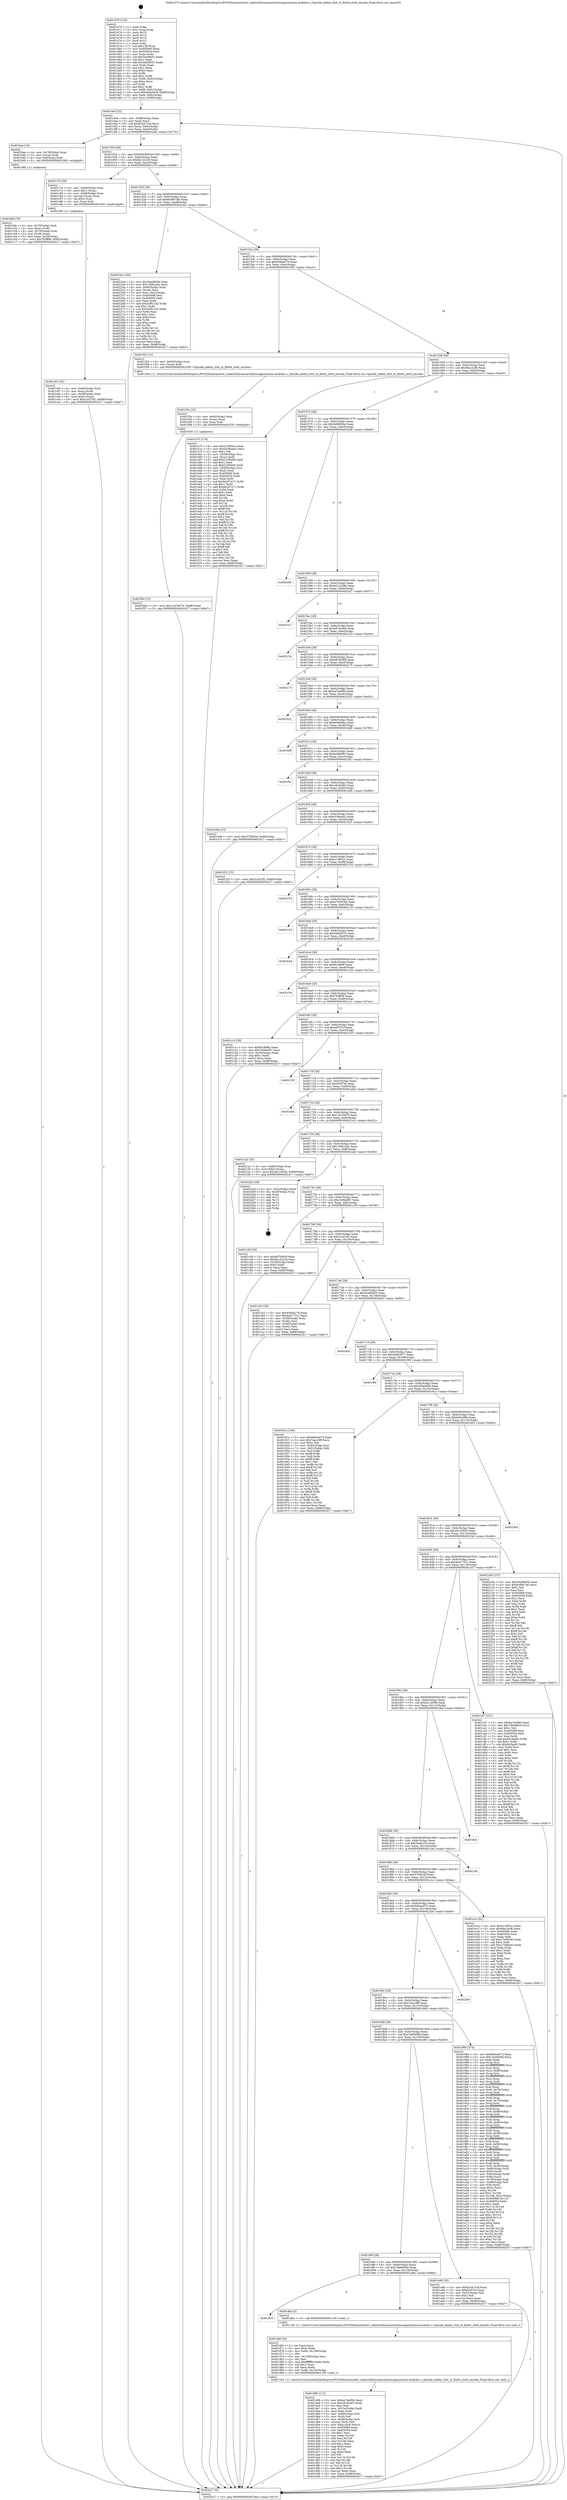 digraph "0x401470" {
  label = "0x401470 (/mnt/c/Users/mathe/Desktop/tcc/POCII/binaries/extr_radare2librasmarchxtensagnuxtensa-modules.c_Opcode_addmi_Slot_xt_flix64_slot0_encode_Final-ollvm.out::main(0))"
  labelloc = "t"
  node[shape=record]

  Entry [label="",width=0.3,height=0.3,shape=circle,fillcolor=black,style=filled]
  "0x4014e4" [label="{
     0x4014e4 [32]\l
     | [instrs]\l
     &nbsp;&nbsp;0x4014e4 \<+6\>: mov -0x88(%rbp),%eax\l
     &nbsp;&nbsp;0x4014ea \<+2\>: mov %eax,%ecx\l
     &nbsp;&nbsp;0x4014ec \<+6\>: sub $0x81d47cc9,%ecx\l
     &nbsp;&nbsp;0x4014f2 \<+6\>: mov %eax,-0x9c(%rbp)\l
     &nbsp;&nbsp;0x4014f8 \<+6\>: mov %ecx,-0xa0(%rbp)\l
     &nbsp;&nbsp;0x4014fe \<+6\>: je 0000000000401bee \<main+0x77e\>\l
  }"]
  "0x401bee" [label="{
     0x401bee [16]\l
     | [instrs]\l
     &nbsp;&nbsp;0x401bee \<+4\>: mov -0x78(%rbp),%rax\l
     &nbsp;&nbsp;0x401bf2 \<+3\>: mov (%rax),%rax\l
     &nbsp;&nbsp;0x401bf5 \<+4\>: mov 0x8(%rax),%rdi\l
     &nbsp;&nbsp;0x401bf9 \<+5\>: call 0000000000401060 \<atoi@plt\>\l
     | [calls]\l
     &nbsp;&nbsp;0x401060 \{1\} (unknown)\l
  }"]
  "0x401504" [label="{
     0x401504 [28]\l
     | [instrs]\l
     &nbsp;&nbsp;0x401504 \<+5\>: jmp 0000000000401509 \<main+0x99\>\l
     &nbsp;&nbsp;0x401509 \<+6\>: mov -0x9c(%rbp),%eax\l
     &nbsp;&nbsp;0x40150f \<+5\>: sub $0x8a1222c6,%eax\l
     &nbsp;&nbsp;0x401514 \<+6\>: mov %eax,-0xa4(%rbp)\l
     &nbsp;&nbsp;0x40151a \<+6\>: je 0000000000401c76 \<main+0x806\>\l
  }"]
  Exit [label="",width=0.3,height=0.3,shape=circle,fillcolor=black,style=filled,peripheries=2]
  "0x401c76" [label="{
     0x401c76 [29]\l
     | [instrs]\l
     &nbsp;&nbsp;0x401c76 \<+4\>: mov -0x68(%rbp),%rax\l
     &nbsp;&nbsp;0x401c7a \<+6\>: movl $0x1,(%rax)\l
     &nbsp;&nbsp;0x401c80 \<+4\>: mov -0x68(%rbp),%rax\l
     &nbsp;&nbsp;0x401c84 \<+3\>: movslq (%rax),%rax\l
     &nbsp;&nbsp;0x401c87 \<+4\>: shl $0x2,%rax\l
     &nbsp;&nbsp;0x401c8b \<+3\>: mov %rax,%rdi\l
     &nbsp;&nbsp;0x401c8e \<+5\>: call 0000000000401050 \<malloc@plt\>\l
     | [calls]\l
     &nbsp;&nbsp;0x401050 \{1\} (unknown)\l
  }"]
  "0x401520" [label="{
     0x401520 [28]\l
     | [instrs]\l
     &nbsp;&nbsp;0x401520 \<+5\>: jmp 0000000000401525 \<main+0xb5\>\l
     &nbsp;&nbsp;0x401525 \<+6\>: mov -0x9c(%rbp),%eax\l
     &nbsp;&nbsp;0x40152b \<+5\>: sub $0x8cd947a6,%eax\l
     &nbsp;&nbsp;0x401530 \<+6\>: mov %eax,-0xa8(%rbp)\l
     &nbsp;&nbsp;0x401536 \<+6\>: je 0000000000402244 \<main+0xdd4\>\l
  }"]
  "0x401f4d" [label="{
     0x401f4d [15]\l
     | [instrs]\l
     &nbsp;&nbsp;0x401f4d \<+10\>: movl $0x12e7b679,-0x88(%rbp)\l
     &nbsp;&nbsp;0x401f57 \<+5\>: jmp 0000000000402417 \<main+0xfa7\>\l
  }"]
  "0x402244" [label="{
     0x402244 [105]\l
     | [instrs]\l
     &nbsp;&nbsp;0x402244 \<+5\>: mov $0x34ad9b56,%eax\l
     &nbsp;&nbsp;0x402249 \<+5\>: mov $0x156b1ed2,%ecx\l
     &nbsp;&nbsp;0x40224e \<+4\>: mov -0x80(%rbp),%rdx\l
     &nbsp;&nbsp;0x402252 \<+2\>: mov (%rdx),%esi\l
     &nbsp;&nbsp;0x402254 \<+3\>: mov %esi,-0x2c(%rbp)\l
     &nbsp;&nbsp;0x402257 \<+7\>: mov 0x405068,%esi\l
     &nbsp;&nbsp;0x40225e \<+7\>: mov 0x405054,%edi\l
     &nbsp;&nbsp;0x402265 \<+3\>: mov %esi,%r8d\l
     &nbsp;&nbsp;0x402268 \<+7\>: add $0x3cf81142,%r8d\l
     &nbsp;&nbsp;0x40226f \<+4\>: sub $0x1,%r8d\l
     &nbsp;&nbsp;0x402273 \<+7\>: sub $0x3cf81142,%r8d\l
     &nbsp;&nbsp;0x40227a \<+4\>: imul %r8d,%esi\l
     &nbsp;&nbsp;0x40227e \<+3\>: and $0x1,%esi\l
     &nbsp;&nbsp;0x402281 \<+3\>: cmp $0x0,%esi\l
     &nbsp;&nbsp;0x402284 \<+4\>: sete %r9b\l
     &nbsp;&nbsp;0x402288 \<+3\>: cmp $0xa,%edi\l
     &nbsp;&nbsp;0x40228b \<+4\>: setl %r10b\l
     &nbsp;&nbsp;0x40228f \<+3\>: mov %r9b,%r11b\l
     &nbsp;&nbsp;0x402292 \<+3\>: and %r10b,%r11b\l
     &nbsp;&nbsp;0x402295 \<+3\>: xor %r10b,%r9b\l
     &nbsp;&nbsp;0x402298 \<+3\>: or %r9b,%r11b\l
     &nbsp;&nbsp;0x40229b \<+4\>: test $0x1,%r11b\l
     &nbsp;&nbsp;0x40229f \<+3\>: cmovne %ecx,%eax\l
     &nbsp;&nbsp;0x4022a2 \<+6\>: mov %eax,-0x88(%rbp)\l
     &nbsp;&nbsp;0x4022a8 \<+5\>: jmp 0000000000402417 \<main+0xfa7\>\l
  }"]
  "0x40153c" [label="{
     0x40153c [28]\l
     | [instrs]\l
     &nbsp;&nbsp;0x40153c \<+5\>: jmp 0000000000401541 \<main+0xd1\>\l
     &nbsp;&nbsp;0x401541 \<+6\>: mov -0x9c(%rbp),%eax\l
     &nbsp;&nbsp;0x401547 \<+5\>: sub $0x958ab27d,%eax\l
     &nbsp;&nbsp;0x40154c \<+6\>: mov %eax,-0xac(%rbp)\l
     &nbsp;&nbsp;0x401552 \<+6\>: je 0000000000401f32 \<main+0xac2\>\l
  }"]
  "0x401f3e" [label="{
     0x401f3e [15]\l
     | [instrs]\l
     &nbsp;&nbsp;0x401f3e \<+4\>: mov -0x60(%rbp),%rax\l
     &nbsp;&nbsp;0x401f42 \<+3\>: mov (%rax),%rax\l
     &nbsp;&nbsp;0x401f45 \<+3\>: mov %rax,%rdi\l
     &nbsp;&nbsp;0x401f48 \<+5\>: call 0000000000401030 \<free@plt\>\l
     | [calls]\l
     &nbsp;&nbsp;0x401030 \{1\} (unknown)\l
  }"]
  "0x401f32" [label="{
     0x401f32 [12]\l
     | [instrs]\l
     &nbsp;&nbsp;0x401f32 \<+4\>: mov -0x60(%rbp),%rax\l
     &nbsp;&nbsp;0x401f36 \<+3\>: mov (%rax),%rdi\l
     &nbsp;&nbsp;0x401f39 \<+5\>: call 0000000000401450 \<Opcode_addmi_Slot_xt_flix64_slot0_encode\>\l
     | [calls]\l
     &nbsp;&nbsp;0x401450 \{1\} (/mnt/c/Users/mathe/Desktop/tcc/POCII/binaries/extr_radare2librasmarchxtensagnuxtensa-modules.c_Opcode_addmi_Slot_xt_flix64_slot0_encode_Final-ollvm.out::Opcode_addmi_Slot_xt_flix64_slot0_encode)\l
  }"]
  "0x401558" [label="{
     0x401558 [28]\l
     | [instrs]\l
     &nbsp;&nbsp;0x401558 \<+5\>: jmp 000000000040155d \<main+0xed\>\l
     &nbsp;&nbsp;0x40155d \<+6\>: mov -0x9c(%rbp),%eax\l
     &nbsp;&nbsp;0x401563 \<+5\>: sub $0x96a1bcf6,%eax\l
     &nbsp;&nbsp;0x401568 \<+6\>: mov %eax,-0xb0(%rbp)\l
     &nbsp;&nbsp;0x40156e \<+6\>: je 0000000000401e75 \<main+0xa05\>\l
  }"]
  "0x401d9b" [label="{
     0x401d9b [112]\l
     | [instrs]\l
     &nbsp;&nbsp;0x401d9b \<+5\>: mov $0xba7ee98b,%ecx\l
     &nbsp;&nbsp;0x401da0 \<+5\>: mov $0xcdcd2e03,%edx\l
     &nbsp;&nbsp;0x401da5 \<+2\>: xor %esi,%esi\l
     &nbsp;&nbsp;0x401da7 \<+6\>: mov -0x13c(%rbp),%edi\l
     &nbsp;&nbsp;0x401dad \<+3\>: imul %eax,%edi\l
     &nbsp;&nbsp;0x401db0 \<+4\>: mov -0x60(%rbp),%r8\l
     &nbsp;&nbsp;0x401db4 \<+3\>: mov (%r8),%r8\l
     &nbsp;&nbsp;0x401db7 \<+4\>: mov -0x58(%rbp),%r9\l
     &nbsp;&nbsp;0x401dbb \<+3\>: movslq (%r9),%r9\l
     &nbsp;&nbsp;0x401dbe \<+4\>: mov %edi,(%r8,%r9,4)\l
     &nbsp;&nbsp;0x401dc2 \<+7\>: mov 0x405068,%eax\l
     &nbsp;&nbsp;0x401dc9 \<+7\>: mov 0x405054,%edi\l
     &nbsp;&nbsp;0x401dd0 \<+3\>: sub $0x1,%esi\l
     &nbsp;&nbsp;0x401dd3 \<+3\>: mov %eax,%r10d\l
     &nbsp;&nbsp;0x401dd6 \<+3\>: add %esi,%r10d\l
     &nbsp;&nbsp;0x401dd9 \<+4\>: imul %r10d,%eax\l
     &nbsp;&nbsp;0x401ddd \<+3\>: and $0x1,%eax\l
     &nbsp;&nbsp;0x401de0 \<+3\>: cmp $0x0,%eax\l
     &nbsp;&nbsp;0x401de3 \<+4\>: sete %r11b\l
     &nbsp;&nbsp;0x401de7 \<+3\>: cmp $0xa,%edi\l
     &nbsp;&nbsp;0x401dea \<+3\>: setl %bl\l
     &nbsp;&nbsp;0x401ded \<+3\>: mov %r11b,%r14b\l
     &nbsp;&nbsp;0x401df0 \<+3\>: and %bl,%r14b\l
     &nbsp;&nbsp;0x401df3 \<+3\>: xor %bl,%r11b\l
     &nbsp;&nbsp;0x401df6 \<+3\>: or %r11b,%r14b\l
     &nbsp;&nbsp;0x401df9 \<+4\>: test $0x1,%r14b\l
     &nbsp;&nbsp;0x401dfd \<+3\>: cmovne %edx,%ecx\l
     &nbsp;&nbsp;0x401e00 \<+6\>: mov %ecx,-0x88(%rbp)\l
     &nbsp;&nbsp;0x401e06 \<+5\>: jmp 0000000000402417 \<main+0xfa7\>\l
  }"]
  "0x401e75" [label="{
     0x401e75 [174]\l
     | [instrs]\l
     &nbsp;&nbsp;0x401e75 \<+5\>: mov $0xe139f2cc,%eax\l
     &nbsp;&nbsp;0x401e7a \<+5\>: mov $0xd336aab2,%ecx\l
     &nbsp;&nbsp;0x401e7f \<+2\>: mov $0x1,%dl\l
     &nbsp;&nbsp;0x401e81 \<+4\>: mov -0x58(%rbp),%rsi\l
     &nbsp;&nbsp;0x401e85 \<+2\>: mov (%rsi),%edi\l
     &nbsp;&nbsp;0x401e87 \<+6\>: add $0xf1299406,%edi\l
     &nbsp;&nbsp;0x401e8d \<+3\>: add $0x1,%edi\l
     &nbsp;&nbsp;0x401e90 \<+6\>: sub $0xf1299406,%edi\l
     &nbsp;&nbsp;0x401e96 \<+4\>: mov -0x58(%rbp),%rsi\l
     &nbsp;&nbsp;0x401e9a \<+2\>: mov %edi,(%rsi)\l
     &nbsp;&nbsp;0x401e9c \<+7\>: mov 0x405068,%edi\l
     &nbsp;&nbsp;0x401ea3 \<+8\>: mov 0x405054,%r8d\l
     &nbsp;&nbsp;0x401eab \<+3\>: mov %edi,%r9d\l
     &nbsp;&nbsp;0x401eae \<+7\>: sub $0x6e297a71,%r9d\l
     &nbsp;&nbsp;0x401eb5 \<+4\>: sub $0x1,%r9d\l
     &nbsp;&nbsp;0x401eb9 \<+7\>: add $0x6e297a71,%r9d\l
     &nbsp;&nbsp;0x401ec0 \<+4\>: imul %r9d,%edi\l
     &nbsp;&nbsp;0x401ec4 \<+3\>: and $0x1,%edi\l
     &nbsp;&nbsp;0x401ec7 \<+3\>: cmp $0x0,%edi\l
     &nbsp;&nbsp;0x401eca \<+4\>: sete %r10b\l
     &nbsp;&nbsp;0x401ece \<+4\>: cmp $0xa,%r8d\l
     &nbsp;&nbsp;0x401ed2 \<+4\>: setl %r11b\l
     &nbsp;&nbsp;0x401ed6 \<+3\>: mov %r10b,%bl\l
     &nbsp;&nbsp;0x401ed9 \<+3\>: xor $0xff,%bl\l
     &nbsp;&nbsp;0x401edc \<+3\>: mov %r11b,%r14b\l
     &nbsp;&nbsp;0x401edf \<+4\>: xor $0xff,%r14b\l
     &nbsp;&nbsp;0x401ee3 \<+3\>: xor $0x1,%dl\l
     &nbsp;&nbsp;0x401ee6 \<+3\>: mov %bl,%r15b\l
     &nbsp;&nbsp;0x401ee9 \<+4\>: and $0xff,%r15b\l
     &nbsp;&nbsp;0x401eed \<+3\>: and %dl,%r10b\l
     &nbsp;&nbsp;0x401ef0 \<+3\>: mov %r14b,%r12b\l
     &nbsp;&nbsp;0x401ef3 \<+4\>: and $0xff,%r12b\l
     &nbsp;&nbsp;0x401ef7 \<+3\>: and %dl,%r11b\l
     &nbsp;&nbsp;0x401efa \<+3\>: or %r10b,%r15b\l
     &nbsp;&nbsp;0x401efd \<+3\>: or %r11b,%r12b\l
     &nbsp;&nbsp;0x401f00 \<+3\>: xor %r12b,%r15b\l
     &nbsp;&nbsp;0x401f03 \<+3\>: or %r14b,%bl\l
     &nbsp;&nbsp;0x401f06 \<+3\>: xor $0xff,%bl\l
     &nbsp;&nbsp;0x401f09 \<+3\>: or $0x1,%dl\l
     &nbsp;&nbsp;0x401f0c \<+2\>: and %dl,%bl\l
     &nbsp;&nbsp;0x401f0e \<+3\>: or %bl,%r15b\l
     &nbsp;&nbsp;0x401f11 \<+4\>: test $0x1,%r15b\l
     &nbsp;&nbsp;0x401f15 \<+3\>: cmovne %ecx,%eax\l
     &nbsp;&nbsp;0x401f18 \<+6\>: mov %eax,-0x88(%rbp)\l
     &nbsp;&nbsp;0x401f1e \<+5\>: jmp 0000000000402417 \<main+0xfa7\>\l
  }"]
  "0x401574" [label="{
     0x401574 [28]\l
     | [instrs]\l
     &nbsp;&nbsp;0x401574 \<+5\>: jmp 0000000000401579 \<main+0x109\>\l
     &nbsp;&nbsp;0x401579 \<+6\>: mov -0x9c(%rbp),%eax\l
     &nbsp;&nbsp;0x40157f \<+5\>: sub $0x9e88064e,%eax\l
     &nbsp;&nbsp;0x401584 \<+6\>: mov %eax,-0xb4(%rbp)\l
     &nbsp;&nbsp;0x40158a \<+6\>: je 0000000000402046 \<main+0xbd6\>\l
  }"]
  "0x401d6f" [label="{
     0x401d6f [44]\l
     | [instrs]\l
     &nbsp;&nbsp;0x401d6f \<+2\>: xor %ecx,%ecx\l
     &nbsp;&nbsp;0x401d71 \<+5\>: mov $0x2,%edx\l
     &nbsp;&nbsp;0x401d76 \<+6\>: mov %edx,-0x138(%rbp)\l
     &nbsp;&nbsp;0x401d7c \<+1\>: cltd\l
     &nbsp;&nbsp;0x401d7d \<+6\>: mov -0x138(%rbp),%esi\l
     &nbsp;&nbsp;0x401d83 \<+2\>: idiv %esi\l
     &nbsp;&nbsp;0x401d85 \<+6\>: imul $0xfffffffe,%edx,%edx\l
     &nbsp;&nbsp;0x401d8b \<+3\>: sub $0x1,%ecx\l
     &nbsp;&nbsp;0x401d8e \<+2\>: sub %ecx,%edx\l
     &nbsp;&nbsp;0x401d90 \<+6\>: mov %edx,-0x13c(%rbp)\l
     &nbsp;&nbsp;0x401d96 \<+5\>: call 0000000000401160 \<next_i\>\l
     | [calls]\l
     &nbsp;&nbsp;0x401160 \{1\} (/mnt/c/Users/mathe/Desktop/tcc/POCII/binaries/extr_radare2librasmarchxtensagnuxtensa-modules.c_Opcode_addmi_Slot_xt_flix64_slot0_encode_Final-ollvm.out::next_i)\l
  }"]
  "0x402046" [label="{
     0x402046\l
  }", style=dashed]
  "0x401590" [label="{
     0x401590 [28]\l
     | [instrs]\l
     &nbsp;&nbsp;0x401590 \<+5\>: jmp 0000000000401595 \<main+0x125\>\l
     &nbsp;&nbsp;0x401595 \<+6\>: mov -0x9c(%rbp),%eax\l
     &nbsp;&nbsp;0x40159b \<+5\>: sub $0xb21e229b,%eax\l
     &nbsp;&nbsp;0x4015a0 \<+6\>: mov %eax,-0xb8(%rbp)\l
     &nbsp;&nbsp;0x4015a6 \<+6\>: je 00000000004023a7 \<main+0xf37\>\l
  }"]
  "0x401910" [label="{
     0x401910\l
  }", style=dashed]
  "0x4023a7" [label="{
     0x4023a7\l
  }", style=dashed]
  "0x4015ac" [label="{
     0x4015ac [28]\l
     | [instrs]\l
     &nbsp;&nbsp;0x4015ac \<+5\>: jmp 00000000004015b1 \<main+0x141\>\l
     &nbsp;&nbsp;0x4015b1 \<+6\>: mov -0x9c(%rbp),%eax\l
     &nbsp;&nbsp;0x4015b7 \<+5\>: sub $0xb87acbb0,%eax\l
     &nbsp;&nbsp;0x4015bc \<+6\>: mov %eax,-0xbc(%rbp)\l
     &nbsp;&nbsp;0x4015c2 \<+6\>: je 0000000000402124 \<main+0xcb4\>\l
  }"]
  "0x401d6a" [label="{
     0x401d6a [5]\l
     | [instrs]\l
     &nbsp;&nbsp;0x401d6a \<+5\>: call 0000000000401160 \<next_i\>\l
     | [calls]\l
     &nbsp;&nbsp;0x401160 \{1\} (/mnt/c/Users/mathe/Desktop/tcc/POCII/binaries/extr_radare2librasmarchxtensagnuxtensa-modules.c_Opcode_addmi_Slot_xt_flix64_slot0_encode_Final-ollvm.out::next_i)\l
  }"]
  "0x402124" [label="{
     0x402124\l
  }", style=dashed]
  "0x4015c8" [label="{
     0x4015c8 [28]\l
     | [instrs]\l
     &nbsp;&nbsp;0x4015c8 \<+5\>: jmp 00000000004015cd \<main+0x15d\>\l
     &nbsp;&nbsp;0x4015cd \<+6\>: mov -0x9c(%rbp),%eax\l
     &nbsp;&nbsp;0x4015d3 \<+5\>: sub $0xb87b000f,%eax\l
     &nbsp;&nbsp;0x4015d8 \<+6\>: mov %eax,-0xc0(%rbp)\l
     &nbsp;&nbsp;0x4015de \<+6\>: je 000000000040217f \<main+0xd0f\>\l
  }"]
  "0x401c93" [label="{
     0x401c93 [32]\l
     | [instrs]\l
     &nbsp;&nbsp;0x401c93 \<+4\>: mov -0x60(%rbp),%rdi\l
     &nbsp;&nbsp;0x401c97 \<+3\>: mov %rax,(%rdi)\l
     &nbsp;&nbsp;0x401c9a \<+4\>: mov -0x58(%rbp),%rax\l
     &nbsp;&nbsp;0x401c9e \<+6\>: movl $0x0,(%rax)\l
     &nbsp;&nbsp;0x401ca4 \<+10\>: movl $0x2ccf15f2,-0x88(%rbp)\l
     &nbsp;&nbsp;0x401cae \<+5\>: jmp 0000000000402417 \<main+0xfa7\>\l
  }"]
  "0x40217f" [label="{
     0x40217f\l
  }", style=dashed]
  "0x4015e4" [label="{
     0x4015e4 [28]\l
     | [instrs]\l
     &nbsp;&nbsp;0x4015e4 \<+5\>: jmp 00000000004015e9 \<main+0x179\>\l
     &nbsp;&nbsp;0x4015e9 \<+6\>: mov -0x9c(%rbp),%eax\l
     &nbsp;&nbsp;0x4015ef \<+5\>: sub $0xba7ee98b,%eax\l
     &nbsp;&nbsp;0x4015f4 \<+6\>: mov %eax,-0xc4(%rbp)\l
     &nbsp;&nbsp;0x4015fa \<+6\>: je 0000000000402322 \<main+0xeb2\>\l
  }"]
  "0x401bfe" [label="{
     0x401bfe [30]\l
     | [instrs]\l
     &nbsp;&nbsp;0x401bfe \<+4\>: mov -0x70(%rbp),%rdi\l
     &nbsp;&nbsp;0x401c02 \<+2\>: mov %eax,(%rdi)\l
     &nbsp;&nbsp;0x401c04 \<+4\>: mov -0x70(%rbp),%rdi\l
     &nbsp;&nbsp;0x401c08 \<+2\>: mov (%rdi),%eax\l
     &nbsp;&nbsp;0x401c0a \<+3\>: mov %eax,-0x30(%rbp)\l
     &nbsp;&nbsp;0x401c0d \<+10\>: movl $0x763ff99,-0x88(%rbp)\l
     &nbsp;&nbsp;0x401c17 \<+5\>: jmp 0000000000402417 \<main+0xfa7\>\l
  }"]
  "0x402322" [label="{
     0x402322\l
  }", style=dashed]
  "0x401600" [label="{
     0x401600 [28]\l
     | [instrs]\l
     &nbsp;&nbsp;0x401600 \<+5\>: jmp 0000000000401605 \<main+0x195\>\l
     &nbsp;&nbsp;0x401605 \<+6\>: mov -0x9c(%rbp),%eax\l
     &nbsp;&nbsp;0x40160b \<+5\>: sub $0xbc8e8dac,%eax\l
     &nbsp;&nbsp;0x401610 \<+6\>: mov %eax,-0xc8(%rbp)\l
     &nbsp;&nbsp;0x401616 \<+6\>: je 0000000000401bdf \<main+0x76f\>\l
  }"]
  "0x4018f4" [label="{
     0x4018f4 [28]\l
     | [instrs]\l
     &nbsp;&nbsp;0x4018f4 \<+5\>: jmp 00000000004018f9 \<main+0x489\>\l
     &nbsp;&nbsp;0x4018f9 \<+6\>: mov -0x9c(%rbp),%eax\l
     &nbsp;&nbsp;0x4018ff \<+5\>: sub $0x7dbb982d,%eax\l
     &nbsp;&nbsp;0x401904 \<+6\>: mov %eax,-0x134(%rbp)\l
     &nbsp;&nbsp;0x40190a \<+6\>: je 0000000000401d6a \<main+0x8fa\>\l
  }"]
  "0x401bdf" [label="{
     0x401bdf\l
  }", style=dashed]
  "0x40161c" [label="{
     0x40161c [28]\l
     | [instrs]\l
     &nbsp;&nbsp;0x40161c \<+5\>: jmp 0000000000401621 \<main+0x1b1\>\l
     &nbsp;&nbsp;0x401621 \<+6\>: mov -0x9c(%rbp),%eax\l
     &nbsp;&nbsp;0x401627 \<+5\>: sub $0xbcfdb803,%eax\l
     &nbsp;&nbsp;0x40162c \<+6\>: mov %eax,-0xcc(%rbp)\l
     &nbsp;&nbsp;0x401632 \<+6\>: je 0000000000401f5c \<main+0xaec\>\l
  }"]
  "0x401a96" [label="{
     0x401a96 [30]\l
     | [instrs]\l
     &nbsp;&nbsp;0x401a96 \<+5\>: mov $0x81d47cc9,%eax\l
     &nbsp;&nbsp;0x401a9b \<+5\>: mov $0xf24f70c,%ecx\l
     &nbsp;&nbsp;0x401aa0 \<+3\>: mov -0x31(%rbp),%dl\l
     &nbsp;&nbsp;0x401aa3 \<+3\>: test $0x1,%dl\l
     &nbsp;&nbsp;0x401aa6 \<+3\>: cmovne %ecx,%eax\l
     &nbsp;&nbsp;0x401aa9 \<+6\>: mov %eax,-0x88(%rbp)\l
     &nbsp;&nbsp;0x401aaf \<+5\>: jmp 0000000000402417 \<main+0xfa7\>\l
  }"]
  "0x401f5c" [label="{
     0x401f5c\l
  }", style=dashed]
  "0x401638" [label="{
     0x401638 [28]\l
     | [instrs]\l
     &nbsp;&nbsp;0x401638 \<+5\>: jmp 000000000040163d \<main+0x1cd\>\l
     &nbsp;&nbsp;0x40163d \<+6\>: mov -0x9c(%rbp),%eax\l
     &nbsp;&nbsp;0x401643 \<+5\>: sub $0xcdcd2e03,%eax\l
     &nbsp;&nbsp;0x401648 \<+6\>: mov %eax,-0xd0(%rbp)\l
     &nbsp;&nbsp;0x40164e \<+6\>: je 0000000000401e0b \<main+0x99b\>\l
  }"]
  "0x4018d8" [label="{
     0x4018d8 [28]\l
     | [instrs]\l
     &nbsp;&nbsp;0x4018d8 \<+5\>: jmp 00000000004018dd \<main+0x46d\>\l
     &nbsp;&nbsp;0x4018dd \<+6\>: mov -0x9c(%rbp),%eax\l
     &nbsp;&nbsp;0x4018e3 \<+5\>: sub $0x7a494060,%eax\l
     &nbsp;&nbsp;0x4018e8 \<+6\>: mov %eax,-0x130(%rbp)\l
     &nbsp;&nbsp;0x4018ee \<+6\>: je 0000000000401a96 \<main+0x626\>\l
  }"]
  "0x401e0b" [label="{
     0x401e0b [15]\l
     | [instrs]\l
     &nbsp;&nbsp;0x401e0b \<+10\>: movl $0x57f381bf,-0x88(%rbp)\l
     &nbsp;&nbsp;0x401e15 \<+5\>: jmp 0000000000402417 \<main+0xfa7\>\l
  }"]
  "0x401654" [label="{
     0x401654 [28]\l
     | [instrs]\l
     &nbsp;&nbsp;0x401654 \<+5\>: jmp 0000000000401659 \<main+0x1e9\>\l
     &nbsp;&nbsp;0x401659 \<+6\>: mov -0x9c(%rbp),%eax\l
     &nbsp;&nbsp;0x40165f \<+5\>: sub $0xd336aab2,%eax\l
     &nbsp;&nbsp;0x401664 \<+6\>: mov %eax,-0xd4(%rbp)\l
     &nbsp;&nbsp;0x40166a \<+6\>: je 0000000000401f23 \<main+0xab3\>\l
  }"]
  "0x401984" [label="{
     0x401984 [274]\l
     | [instrs]\l
     &nbsp;&nbsp;0x401984 \<+5\>: mov $0x680ea973,%eax\l
     &nbsp;&nbsp;0x401989 \<+5\>: mov $0x7a494060,%ecx\l
     &nbsp;&nbsp;0x40198e \<+2\>: xor %edx,%edx\l
     &nbsp;&nbsp;0x401990 \<+3\>: mov %rsp,%rsi\l
     &nbsp;&nbsp;0x401993 \<+4\>: add $0xfffffffffffffff0,%rsi\l
     &nbsp;&nbsp;0x401997 \<+3\>: mov %rsi,%rsp\l
     &nbsp;&nbsp;0x40199a \<+4\>: mov %rsi,-0x80(%rbp)\l
     &nbsp;&nbsp;0x40199e \<+3\>: mov %rsp,%rsi\l
     &nbsp;&nbsp;0x4019a1 \<+4\>: add $0xfffffffffffffff0,%rsi\l
     &nbsp;&nbsp;0x4019a5 \<+3\>: mov %rsi,%rsp\l
     &nbsp;&nbsp;0x4019a8 \<+3\>: mov %rsp,%rdi\l
     &nbsp;&nbsp;0x4019ab \<+4\>: add $0xfffffffffffffff0,%rdi\l
     &nbsp;&nbsp;0x4019af \<+3\>: mov %rdi,%rsp\l
     &nbsp;&nbsp;0x4019b2 \<+4\>: mov %rdi,-0x78(%rbp)\l
     &nbsp;&nbsp;0x4019b6 \<+3\>: mov %rsp,%rdi\l
     &nbsp;&nbsp;0x4019b9 \<+4\>: add $0xfffffffffffffff0,%rdi\l
     &nbsp;&nbsp;0x4019bd \<+3\>: mov %rdi,%rsp\l
     &nbsp;&nbsp;0x4019c0 \<+4\>: mov %rdi,-0x70(%rbp)\l
     &nbsp;&nbsp;0x4019c4 \<+3\>: mov %rsp,%rdi\l
     &nbsp;&nbsp;0x4019c7 \<+4\>: add $0xfffffffffffffff0,%rdi\l
     &nbsp;&nbsp;0x4019cb \<+3\>: mov %rdi,%rsp\l
     &nbsp;&nbsp;0x4019ce \<+4\>: mov %rdi,-0x68(%rbp)\l
     &nbsp;&nbsp;0x4019d2 \<+3\>: mov %rsp,%rdi\l
     &nbsp;&nbsp;0x4019d5 \<+4\>: add $0xfffffffffffffff0,%rdi\l
     &nbsp;&nbsp;0x4019d9 \<+3\>: mov %rdi,%rsp\l
     &nbsp;&nbsp;0x4019dc \<+4\>: mov %rdi,-0x60(%rbp)\l
     &nbsp;&nbsp;0x4019e0 \<+3\>: mov %rsp,%rdi\l
     &nbsp;&nbsp;0x4019e3 \<+4\>: add $0xfffffffffffffff0,%rdi\l
     &nbsp;&nbsp;0x4019e7 \<+3\>: mov %rdi,%rsp\l
     &nbsp;&nbsp;0x4019ea \<+4\>: mov %rdi,-0x58(%rbp)\l
     &nbsp;&nbsp;0x4019ee \<+3\>: mov %rsp,%rdi\l
     &nbsp;&nbsp;0x4019f1 \<+4\>: add $0xfffffffffffffff0,%rdi\l
     &nbsp;&nbsp;0x4019f5 \<+3\>: mov %rdi,%rsp\l
     &nbsp;&nbsp;0x4019f8 \<+4\>: mov %rdi,-0x50(%rbp)\l
     &nbsp;&nbsp;0x4019fc \<+3\>: mov %rsp,%rdi\l
     &nbsp;&nbsp;0x4019ff \<+4\>: add $0xfffffffffffffff0,%rdi\l
     &nbsp;&nbsp;0x401a03 \<+3\>: mov %rdi,%rsp\l
     &nbsp;&nbsp;0x401a06 \<+4\>: mov %rdi,-0x48(%rbp)\l
     &nbsp;&nbsp;0x401a0a \<+3\>: mov %rsp,%rdi\l
     &nbsp;&nbsp;0x401a0d \<+4\>: add $0xfffffffffffffff0,%rdi\l
     &nbsp;&nbsp;0x401a11 \<+3\>: mov %rdi,%rsp\l
     &nbsp;&nbsp;0x401a14 \<+4\>: mov %rdi,-0x40(%rbp)\l
     &nbsp;&nbsp;0x401a18 \<+4\>: mov -0x80(%rbp),%rdi\l
     &nbsp;&nbsp;0x401a1c \<+6\>: movl $0x0,(%rdi)\l
     &nbsp;&nbsp;0x401a22 \<+7\>: mov -0x8c(%rbp),%r8d\l
     &nbsp;&nbsp;0x401a29 \<+3\>: mov %r8d,(%rsi)\l
     &nbsp;&nbsp;0x401a2c \<+4\>: mov -0x78(%rbp),%rdi\l
     &nbsp;&nbsp;0x401a30 \<+7\>: mov -0x98(%rbp),%r9\l
     &nbsp;&nbsp;0x401a37 \<+3\>: mov %r9,(%rdi)\l
     &nbsp;&nbsp;0x401a3a \<+3\>: cmpl $0x2,(%rsi)\l
     &nbsp;&nbsp;0x401a3d \<+4\>: setne %r10b\l
     &nbsp;&nbsp;0x401a41 \<+4\>: and $0x1,%r10b\l
     &nbsp;&nbsp;0x401a45 \<+4\>: mov %r10b,-0x31(%rbp)\l
     &nbsp;&nbsp;0x401a49 \<+8\>: mov 0x405068,%r11d\l
     &nbsp;&nbsp;0x401a51 \<+7\>: mov 0x405054,%ebx\l
     &nbsp;&nbsp;0x401a58 \<+3\>: sub $0x1,%edx\l
     &nbsp;&nbsp;0x401a5b \<+3\>: mov %r11d,%r14d\l
     &nbsp;&nbsp;0x401a5e \<+3\>: add %edx,%r14d\l
     &nbsp;&nbsp;0x401a61 \<+4\>: imul %r14d,%r11d\l
     &nbsp;&nbsp;0x401a65 \<+4\>: and $0x1,%r11d\l
     &nbsp;&nbsp;0x401a69 \<+4\>: cmp $0x0,%r11d\l
     &nbsp;&nbsp;0x401a6d \<+4\>: sete %r10b\l
     &nbsp;&nbsp;0x401a71 \<+3\>: cmp $0xa,%ebx\l
     &nbsp;&nbsp;0x401a74 \<+4\>: setl %r15b\l
     &nbsp;&nbsp;0x401a78 \<+3\>: mov %r10b,%r12b\l
     &nbsp;&nbsp;0x401a7b \<+3\>: and %r15b,%r12b\l
     &nbsp;&nbsp;0x401a7e \<+3\>: xor %r15b,%r10b\l
     &nbsp;&nbsp;0x401a81 \<+3\>: or %r10b,%r12b\l
     &nbsp;&nbsp;0x401a84 \<+4\>: test $0x1,%r12b\l
     &nbsp;&nbsp;0x401a88 \<+3\>: cmovne %ecx,%eax\l
     &nbsp;&nbsp;0x401a8b \<+6\>: mov %eax,-0x88(%rbp)\l
     &nbsp;&nbsp;0x401a91 \<+5\>: jmp 0000000000402417 \<main+0xfa7\>\l
  }"]
  "0x401f23" [label="{
     0x401f23 [15]\l
     | [instrs]\l
     &nbsp;&nbsp;0x401f23 \<+10\>: movl $0x2ccf15f2,-0x88(%rbp)\l
     &nbsp;&nbsp;0x401f2d \<+5\>: jmp 0000000000402417 \<main+0xfa7\>\l
  }"]
  "0x401670" [label="{
     0x401670 [28]\l
     | [instrs]\l
     &nbsp;&nbsp;0x401670 \<+5\>: jmp 0000000000401675 \<main+0x205\>\l
     &nbsp;&nbsp;0x401675 \<+6\>: mov -0x9c(%rbp),%eax\l
     &nbsp;&nbsp;0x40167b \<+5\>: sub $0xe139f2cc,%eax\l
     &nbsp;&nbsp;0x401680 \<+6\>: mov %eax,-0xd8(%rbp)\l
     &nbsp;&nbsp;0x401686 \<+6\>: je 000000000040237d \<main+0xf0d\>\l
  }"]
  "0x4018bc" [label="{
     0x4018bc [28]\l
     | [instrs]\l
     &nbsp;&nbsp;0x4018bc \<+5\>: jmp 00000000004018c1 \<main+0x451\>\l
     &nbsp;&nbsp;0x4018c1 \<+6\>: mov -0x9c(%rbp),%eax\l
     &nbsp;&nbsp;0x4018c7 \<+5\>: sub $0x74ac19ff,%eax\l
     &nbsp;&nbsp;0x4018cc \<+6\>: mov %eax,-0x12c(%rbp)\l
     &nbsp;&nbsp;0x4018d2 \<+6\>: je 0000000000401984 \<main+0x514\>\l
  }"]
  "0x40237d" [label="{
     0x40237d\l
  }", style=dashed]
  "0x40168c" [label="{
     0x40168c [28]\l
     | [instrs]\l
     &nbsp;&nbsp;0x40168c \<+5\>: jmp 0000000000401691 \<main+0x221\>\l
     &nbsp;&nbsp;0x401691 \<+6\>: mov -0x9c(%rbp),%eax\l
     &nbsp;&nbsp;0x401697 \<+5\>: sub $0xe7b501b6,%eax\l
     &nbsp;&nbsp;0x40169c \<+6\>: mov %eax,-0xdc(%rbp)\l
     &nbsp;&nbsp;0x4016a2 \<+6\>: je 0000000000402133 \<main+0xcc3\>\l
  }"]
  "0x4022bf" [label="{
     0x4022bf\l
  }", style=dashed]
  "0x402133" [label="{
     0x402133\l
  }", style=dashed]
  "0x4016a8" [label="{
     0x4016a8 [28]\l
     | [instrs]\l
     &nbsp;&nbsp;0x4016a8 \<+5\>: jmp 00000000004016ad \<main+0x23d\>\l
     &nbsp;&nbsp;0x4016ad \<+6\>: mov -0x9c(%rbp),%eax\l
     &nbsp;&nbsp;0x4016b3 \<+5\>: sub $0xeaf44674,%eax\l
     &nbsp;&nbsp;0x4016b8 \<+6\>: mov %eax,-0xe0(%rbp)\l
     &nbsp;&nbsp;0x4016be \<+6\>: je 0000000000401b3d \<main+0x6cd\>\l
  }"]
  "0x4018a0" [label="{
     0x4018a0 [28]\l
     | [instrs]\l
     &nbsp;&nbsp;0x4018a0 \<+5\>: jmp 00000000004018a5 \<main+0x435\>\l
     &nbsp;&nbsp;0x4018a5 \<+6\>: mov -0x9c(%rbp),%eax\l
     &nbsp;&nbsp;0x4018ab \<+5\>: sub $0x680ea973,%eax\l
     &nbsp;&nbsp;0x4018b0 \<+6\>: mov %eax,-0x128(%rbp)\l
     &nbsp;&nbsp;0x4018b6 \<+6\>: je 00000000004022bf \<main+0xe4f\>\l
  }"]
  "0x401b3d" [label="{
     0x401b3d\l
  }", style=dashed]
  "0x4016c4" [label="{
     0x4016c4 [28]\l
     | [instrs]\l
     &nbsp;&nbsp;0x4016c4 \<+5\>: jmp 00000000004016c9 \<main+0x259\>\l
     &nbsp;&nbsp;0x4016c9 \<+6\>: mov -0x9c(%rbp),%eax\l
     &nbsp;&nbsp;0x4016cf \<+5\>: sub $0xf81f96fe,%eax\l
     &nbsp;&nbsp;0x4016d4 \<+6\>: mov %eax,-0xe4(%rbp)\l
     &nbsp;&nbsp;0x4016da \<+6\>: je 0000000000401c3a \<main+0x7ca\>\l
  }"]
  "0x401e1a" [label="{
     0x401e1a [91]\l
     | [instrs]\l
     &nbsp;&nbsp;0x401e1a \<+5\>: mov $0xe139f2cc,%eax\l
     &nbsp;&nbsp;0x401e1f \<+5\>: mov $0x96a1bcf6,%ecx\l
     &nbsp;&nbsp;0x401e24 \<+7\>: mov 0x405068,%edx\l
     &nbsp;&nbsp;0x401e2b \<+7\>: mov 0x405054,%esi\l
     &nbsp;&nbsp;0x401e32 \<+2\>: mov %edx,%edi\l
     &nbsp;&nbsp;0x401e34 \<+6\>: sub $0x27dd6443,%edi\l
     &nbsp;&nbsp;0x401e3a \<+3\>: sub $0x1,%edi\l
     &nbsp;&nbsp;0x401e3d \<+6\>: add $0x27dd6443,%edi\l
     &nbsp;&nbsp;0x401e43 \<+3\>: imul %edi,%edx\l
     &nbsp;&nbsp;0x401e46 \<+3\>: and $0x1,%edx\l
     &nbsp;&nbsp;0x401e49 \<+3\>: cmp $0x0,%edx\l
     &nbsp;&nbsp;0x401e4c \<+4\>: sete %r8b\l
     &nbsp;&nbsp;0x401e50 \<+3\>: cmp $0xa,%esi\l
     &nbsp;&nbsp;0x401e53 \<+4\>: setl %r9b\l
     &nbsp;&nbsp;0x401e57 \<+3\>: mov %r8b,%r10b\l
     &nbsp;&nbsp;0x401e5a \<+3\>: and %r9b,%r10b\l
     &nbsp;&nbsp;0x401e5d \<+3\>: xor %r9b,%r8b\l
     &nbsp;&nbsp;0x401e60 \<+3\>: or %r8b,%r10b\l
     &nbsp;&nbsp;0x401e63 \<+4\>: test $0x1,%r10b\l
     &nbsp;&nbsp;0x401e67 \<+3\>: cmovne %ecx,%eax\l
     &nbsp;&nbsp;0x401e6a \<+6\>: mov %eax,-0x88(%rbp)\l
     &nbsp;&nbsp;0x401e70 \<+5\>: jmp 0000000000402417 \<main+0xfa7\>\l
  }"]
  "0x401c3a" [label="{
     0x401c3a\l
  }", style=dashed]
  "0x4016e0" [label="{
     0x4016e0 [28]\l
     | [instrs]\l
     &nbsp;&nbsp;0x4016e0 \<+5\>: jmp 00000000004016e5 \<main+0x275\>\l
     &nbsp;&nbsp;0x4016e5 \<+6\>: mov -0x9c(%rbp),%eax\l
     &nbsp;&nbsp;0x4016eb \<+5\>: sub $0x763ff99,%eax\l
     &nbsp;&nbsp;0x4016f0 \<+6\>: mov %eax,-0xe8(%rbp)\l
     &nbsp;&nbsp;0x4016f6 \<+6\>: je 0000000000401c1c \<main+0x7ac\>\l
  }"]
  "0x401884" [label="{
     0x401884 [28]\l
     | [instrs]\l
     &nbsp;&nbsp;0x401884 \<+5\>: jmp 0000000000401889 \<main+0x419\>\l
     &nbsp;&nbsp;0x401889 \<+6\>: mov -0x9c(%rbp),%eax\l
     &nbsp;&nbsp;0x40188f \<+5\>: sub $0x57f381bf,%eax\l
     &nbsp;&nbsp;0x401894 \<+6\>: mov %eax,-0x124(%rbp)\l
     &nbsp;&nbsp;0x40189a \<+6\>: je 0000000000401e1a \<main+0x9aa\>\l
  }"]
  "0x401c1c" [label="{
     0x401c1c [30]\l
     | [instrs]\l
     &nbsp;&nbsp;0x401c1c \<+5\>: mov $0xf81f96fe,%eax\l
     &nbsp;&nbsp;0x401c21 \<+5\>: mov $0x1b06a087,%ecx\l
     &nbsp;&nbsp;0x401c26 \<+3\>: mov -0x30(%rbp),%edx\l
     &nbsp;&nbsp;0x401c29 \<+3\>: cmp $0x1,%edx\l
     &nbsp;&nbsp;0x401c2c \<+3\>: cmovl %ecx,%eax\l
     &nbsp;&nbsp;0x401c2f \<+6\>: mov %eax,-0x88(%rbp)\l
     &nbsp;&nbsp;0x401c35 \<+5\>: jmp 0000000000402417 \<main+0xfa7\>\l
  }"]
  "0x4016fc" [label="{
     0x4016fc [28]\l
     | [instrs]\l
     &nbsp;&nbsp;0x4016fc \<+5\>: jmp 0000000000401701 \<main+0x291\>\l
     &nbsp;&nbsp;0x401701 \<+6\>: mov -0x9c(%rbp),%eax\l
     &nbsp;&nbsp;0x401707 \<+5\>: sub $0xa0f7b1f,%eax\l
     &nbsp;&nbsp;0x40170c \<+6\>: mov %eax,-0xec(%rbp)\l
     &nbsp;&nbsp;0x401712 \<+6\>: je 0000000000402155 \<main+0xce5\>\l
  }"]
  "0x40218e" [label="{
     0x40218e\l
  }", style=dashed]
  "0x402155" [label="{
     0x402155\l
  }", style=dashed]
  "0x401718" [label="{
     0x401718 [28]\l
     | [instrs]\l
     &nbsp;&nbsp;0x401718 \<+5\>: jmp 000000000040171d \<main+0x2ad\>\l
     &nbsp;&nbsp;0x40171d \<+6\>: mov -0x9c(%rbp),%eax\l
     &nbsp;&nbsp;0x401723 \<+5\>: sub $0xf24f70c,%eax\l
     &nbsp;&nbsp;0x401728 \<+6\>: mov %eax,-0xf0(%rbp)\l
     &nbsp;&nbsp;0x40172e \<+6\>: je 0000000000401ab4 \<main+0x644\>\l
  }"]
  "0x401868" [label="{
     0x401868 [28]\l
     | [instrs]\l
     &nbsp;&nbsp;0x401868 \<+5\>: jmp 000000000040186d \<main+0x3fd\>\l
     &nbsp;&nbsp;0x40186d \<+6\>: mov -0x9c(%rbp),%eax\l
     &nbsp;&nbsp;0x401873 \<+5\>: sub $0x54afa15c,%eax\l
     &nbsp;&nbsp;0x401878 \<+6\>: mov %eax,-0x120(%rbp)\l
     &nbsp;&nbsp;0x40187e \<+6\>: je 000000000040218e \<main+0xd1e\>\l
  }"]
  "0x401ab4" [label="{
     0x401ab4\l
  }", style=dashed]
  "0x401734" [label="{
     0x401734 [28]\l
     | [instrs]\l
     &nbsp;&nbsp;0x401734 \<+5\>: jmp 0000000000401739 \<main+0x2c9\>\l
     &nbsp;&nbsp;0x401739 \<+6\>: mov -0x9c(%rbp),%eax\l
     &nbsp;&nbsp;0x40173f \<+5\>: sub $0x12e7b679,%eax\l
     &nbsp;&nbsp;0x401744 \<+6\>: mov %eax,-0xf4(%rbp)\l
     &nbsp;&nbsp;0x40174a \<+6\>: je 00000000004021a2 \<main+0xd32\>\l
  }"]
  "0x401fbd" [label="{
     0x401fbd\l
  }", style=dashed]
  "0x4021a2" [label="{
     0x4021a2 [25]\l
     | [instrs]\l
     &nbsp;&nbsp;0x4021a2 \<+4\>: mov -0x80(%rbp),%rax\l
     &nbsp;&nbsp;0x4021a6 \<+6\>: movl $0x0,(%rax)\l
     &nbsp;&nbsp;0x4021ac \<+10\>: movl $0x4b1c543b,-0x88(%rbp)\l
     &nbsp;&nbsp;0x4021b6 \<+5\>: jmp 0000000000402417 \<main+0xfa7\>\l
  }"]
  "0x401750" [label="{
     0x401750 [28]\l
     | [instrs]\l
     &nbsp;&nbsp;0x401750 \<+5\>: jmp 0000000000401755 \<main+0x2e5\>\l
     &nbsp;&nbsp;0x401755 \<+6\>: mov -0x9c(%rbp),%eax\l
     &nbsp;&nbsp;0x40175b \<+5\>: sub $0x156b1ed2,%eax\l
     &nbsp;&nbsp;0x401760 \<+6\>: mov %eax,-0xf8(%rbp)\l
     &nbsp;&nbsp;0x401766 \<+6\>: je 00000000004022ad \<main+0xe3d\>\l
  }"]
  "0x40184c" [label="{
     0x40184c [28]\l
     | [instrs]\l
     &nbsp;&nbsp;0x40184c \<+5\>: jmp 0000000000401851 \<main+0x3e1\>\l
     &nbsp;&nbsp;0x401851 \<+6\>: mov -0x9c(%rbp),%eax\l
     &nbsp;&nbsp;0x401857 \<+5\>: sub $0x521430f9,%eax\l
     &nbsp;&nbsp;0x40185c \<+6\>: mov %eax,-0x11c(%rbp)\l
     &nbsp;&nbsp;0x401862 \<+6\>: je 0000000000401fbd \<main+0xb4d\>\l
  }"]
  "0x4022ad" [label="{
     0x4022ad [18]\l
     | [instrs]\l
     &nbsp;&nbsp;0x4022ad \<+3\>: mov -0x2c(%rbp),%eax\l
     &nbsp;&nbsp;0x4022b0 \<+4\>: lea -0x28(%rbp),%rsp\l
     &nbsp;&nbsp;0x4022b4 \<+1\>: pop %rbx\l
     &nbsp;&nbsp;0x4022b5 \<+2\>: pop %r12\l
     &nbsp;&nbsp;0x4022b7 \<+2\>: pop %r13\l
     &nbsp;&nbsp;0x4022b9 \<+2\>: pop %r14\l
     &nbsp;&nbsp;0x4022bb \<+2\>: pop %r15\l
     &nbsp;&nbsp;0x4022bd \<+1\>: pop %rbp\l
     &nbsp;&nbsp;0x4022be \<+1\>: ret\l
  }"]
  "0x40176c" [label="{
     0x40176c [28]\l
     | [instrs]\l
     &nbsp;&nbsp;0x40176c \<+5\>: jmp 0000000000401771 \<main+0x301\>\l
     &nbsp;&nbsp;0x401771 \<+6\>: mov -0x9c(%rbp),%eax\l
     &nbsp;&nbsp;0x401777 \<+5\>: sub $0x1b06a087,%eax\l
     &nbsp;&nbsp;0x40177c \<+6\>: mov %eax,-0xfc(%rbp)\l
     &nbsp;&nbsp;0x401782 \<+6\>: je 0000000000401c58 \<main+0x7e8\>\l
  }"]
  "0x401cd7" [label="{
     0x401cd7 [147]\l
     | [instrs]\l
     &nbsp;&nbsp;0x401cd7 \<+5\>: mov $0xba7ee98b,%eax\l
     &nbsp;&nbsp;0x401cdc \<+5\>: mov $0x7dbb982d,%ecx\l
     &nbsp;&nbsp;0x401ce1 \<+2\>: mov $0x1,%dl\l
     &nbsp;&nbsp;0x401ce3 \<+7\>: mov 0x405068,%esi\l
     &nbsp;&nbsp;0x401cea \<+7\>: mov 0x405054,%edi\l
     &nbsp;&nbsp;0x401cf1 \<+3\>: mov %esi,%r8d\l
     &nbsp;&nbsp;0x401cf4 \<+7\>: add $0xf41fadd3,%r8d\l
     &nbsp;&nbsp;0x401cfb \<+4\>: sub $0x1,%r8d\l
     &nbsp;&nbsp;0x401cff \<+7\>: sub $0xf41fadd3,%r8d\l
     &nbsp;&nbsp;0x401d06 \<+4\>: imul %r8d,%esi\l
     &nbsp;&nbsp;0x401d0a \<+3\>: and $0x1,%esi\l
     &nbsp;&nbsp;0x401d0d \<+3\>: cmp $0x0,%esi\l
     &nbsp;&nbsp;0x401d10 \<+4\>: sete %r9b\l
     &nbsp;&nbsp;0x401d14 \<+3\>: cmp $0xa,%edi\l
     &nbsp;&nbsp;0x401d17 \<+4\>: setl %r10b\l
     &nbsp;&nbsp;0x401d1b \<+3\>: mov %r9b,%r11b\l
     &nbsp;&nbsp;0x401d1e \<+4\>: xor $0xff,%r11b\l
     &nbsp;&nbsp;0x401d22 \<+3\>: mov %r10b,%bl\l
     &nbsp;&nbsp;0x401d25 \<+3\>: xor $0xff,%bl\l
     &nbsp;&nbsp;0x401d28 \<+3\>: xor $0x0,%dl\l
     &nbsp;&nbsp;0x401d2b \<+3\>: mov %r11b,%r14b\l
     &nbsp;&nbsp;0x401d2e \<+4\>: and $0x0,%r14b\l
     &nbsp;&nbsp;0x401d32 \<+3\>: and %dl,%r9b\l
     &nbsp;&nbsp;0x401d35 \<+3\>: mov %bl,%r15b\l
     &nbsp;&nbsp;0x401d38 \<+4\>: and $0x0,%r15b\l
     &nbsp;&nbsp;0x401d3c \<+3\>: and %dl,%r10b\l
     &nbsp;&nbsp;0x401d3f \<+3\>: or %r9b,%r14b\l
     &nbsp;&nbsp;0x401d42 \<+3\>: or %r10b,%r15b\l
     &nbsp;&nbsp;0x401d45 \<+3\>: xor %r15b,%r14b\l
     &nbsp;&nbsp;0x401d48 \<+3\>: or %bl,%r11b\l
     &nbsp;&nbsp;0x401d4b \<+4\>: xor $0xff,%r11b\l
     &nbsp;&nbsp;0x401d4f \<+3\>: or $0x0,%dl\l
     &nbsp;&nbsp;0x401d52 \<+3\>: and %dl,%r11b\l
     &nbsp;&nbsp;0x401d55 \<+3\>: or %r11b,%r14b\l
     &nbsp;&nbsp;0x401d58 \<+4\>: test $0x1,%r14b\l
     &nbsp;&nbsp;0x401d5c \<+3\>: cmovne %ecx,%eax\l
     &nbsp;&nbsp;0x401d5f \<+6\>: mov %eax,-0x88(%rbp)\l
     &nbsp;&nbsp;0x401d65 \<+5\>: jmp 0000000000402417 \<main+0xfa7\>\l
  }"]
  "0x401c58" [label="{
     0x401c58 [30]\l
     | [instrs]\l
     &nbsp;&nbsp;0x401c58 \<+5\>: mov $0xb87b000f,%eax\l
     &nbsp;&nbsp;0x401c5d \<+5\>: mov $0x8a1222c6,%ecx\l
     &nbsp;&nbsp;0x401c62 \<+3\>: mov -0x30(%rbp),%edx\l
     &nbsp;&nbsp;0x401c65 \<+3\>: cmp $0x0,%edx\l
     &nbsp;&nbsp;0x401c68 \<+3\>: cmove %ecx,%eax\l
     &nbsp;&nbsp;0x401c6b \<+6\>: mov %eax,-0x88(%rbp)\l
     &nbsp;&nbsp;0x401c71 \<+5\>: jmp 0000000000402417 \<main+0xfa7\>\l
  }"]
  "0x401788" [label="{
     0x401788 [28]\l
     | [instrs]\l
     &nbsp;&nbsp;0x401788 \<+5\>: jmp 000000000040178d \<main+0x31d\>\l
     &nbsp;&nbsp;0x40178d \<+6\>: mov -0x9c(%rbp),%eax\l
     &nbsp;&nbsp;0x401793 \<+5\>: sub $0x2ccf15f2,%eax\l
     &nbsp;&nbsp;0x401798 \<+6\>: mov %eax,-0x100(%rbp)\l
     &nbsp;&nbsp;0x40179e \<+6\>: je 0000000000401cb3 \<main+0x843\>\l
  }"]
  "0x401830" [label="{
     0x401830 [28]\l
     | [instrs]\l
     &nbsp;&nbsp;0x401830 \<+5\>: jmp 0000000000401835 \<main+0x3c5\>\l
     &nbsp;&nbsp;0x401835 \<+6\>: mov -0x9c(%rbp),%eax\l
     &nbsp;&nbsp;0x40183b \<+5\>: sub $0x4e417521,%eax\l
     &nbsp;&nbsp;0x401840 \<+6\>: mov %eax,-0x118(%rbp)\l
     &nbsp;&nbsp;0x401846 \<+6\>: je 0000000000401cd7 \<main+0x867\>\l
  }"]
  "0x401cb3" [label="{
     0x401cb3 [36]\l
     | [instrs]\l
     &nbsp;&nbsp;0x401cb3 \<+5\>: mov $0x958ab27d,%eax\l
     &nbsp;&nbsp;0x401cb8 \<+5\>: mov $0x4e417521,%ecx\l
     &nbsp;&nbsp;0x401cbd \<+4\>: mov -0x58(%rbp),%rdx\l
     &nbsp;&nbsp;0x401cc1 \<+2\>: mov (%rdx),%esi\l
     &nbsp;&nbsp;0x401cc3 \<+4\>: mov -0x68(%rbp),%rdx\l
     &nbsp;&nbsp;0x401cc7 \<+2\>: cmp (%rdx),%esi\l
     &nbsp;&nbsp;0x401cc9 \<+3\>: cmovl %ecx,%eax\l
     &nbsp;&nbsp;0x401ccc \<+6\>: mov %eax,-0x88(%rbp)\l
     &nbsp;&nbsp;0x401cd2 \<+5\>: jmp 0000000000402417 \<main+0xfa7\>\l
  }"]
  "0x4017a4" [label="{
     0x4017a4 [28]\l
     | [instrs]\l
     &nbsp;&nbsp;0x4017a4 \<+5\>: jmp 00000000004017a9 \<main+0x339\>\l
     &nbsp;&nbsp;0x4017a9 \<+6\>: mov -0x9c(%rbp),%eax\l
     &nbsp;&nbsp;0x4017af \<+5\>: sub $0x34ad9b56,%eax\l
     &nbsp;&nbsp;0x4017b4 \<+6\>: mov %eax,-0x104(%rbp)\l
     &nbsp;&nbsp;0x4017ba \<+6\>: je 0000000000402402 \<main+0xf92\>\l
  }"]
  "0x4021bb" [label="{
     0x4021bb [137]\l
     | [instrs]\l
     &nbsp;&nbsp;0x4021bb \<+5\>: mov $0x34ad9b56,%eax\l
     &nbsp;&nbsp;0x4021c0 \<+5\>: mov $0x8cd947a6,%ecx\l
     &nbsp;&nbsp;0x4021c5 \<+2\>: mov $0x1,%dl\l
     &nbsp;&nbsp;0x4021c7 \<+2\>: xor %esi,%esi\l
     &nbsp;&nbsp;0x4021c9 \<+7\>: mov 0x405068,%edi\l
     &nbsp;&nbsp;0x4021d0 \<+8\>: mov 0x405054,%r8d\l
     &nbsp;&nbsp;0x4021d8 \<+3\>: sub $0x1,%esi\l
     &nbsp;&nbsp;0x4021db \<+3\>: mov %edi,%r9d\l
     &nbsp;&nbsp;0x4021de \<+3\>: add %esi,%r9d\l
     &nbsp;&nbsp;0x4021e1 \<+4\>: imul %r9d,%edi\l
     &nbsp;&nbsp;0x4021e5 \<+3\>: and $0x1,%edi\l
     &nbsp;&nbsp;0x4021e8 \<+3\>: cmp $0x0,%edi\l
     &nbsp;&nbsp;0x4021eb \<+4\>: sete %r10b\l
     &nbsp;&nbsp;0x4021ef \<+4\>: cmp $0xa,%r8d\l
     &nbsp;&nbsp;0x4021f3 \<+4\>: setl %r11b\l
     &nbsp;&nbsp;0x4021f7 \<+3\>: mov %r10b,%bl\l
     &nbsp;&nbsp;0x4021fa \<+3\>: xor $0xff,%bl\l
     &nbsp;&nbsp;0x4021fd \<+3\>: mov %r11b,%r14b\l
     &nbsp;&nbsp;0x402200 \<+4\>: xor $0xff,%r14b\l
     &nbsp;&nbsp;0x402204 \<+3\>: xor $0x1,%dl\l
     &nbsp;&nbsp;0x402207 \<+3\>: mov %bl,%r15b\l
     &nbsp;&nbsp;0x40220a \<+4\>: and $0xff,%r15b\l
     &nbsp;&nbsp;0x40220e \<+3\>: and %dl,%r10b\l
     &nbsp;&nbsp;0x402211 \<+3\>: mov %r14b,%r12b\l
     &nbsp;&nbsp;0x402214 \<+4\>: and $0xff,%r12b\l
     &nbsp;&nbsp;0x402218 \<+3\>: and %dl,%r11b\l
     &nbsp;&nbsp;0x40221b \<+3\>: or %r10b,%r15b\l
     &nbsp;&nbsp;0x40221e \<+3\>: or %r11b,%r12b\l
     &nbsp;&nbsp;0x402221 \<+3\>: xor %r12b,%r15b\l
     &nbsp;&nbsp;0x402224 \<+3\>: or %r14b,%bl\l
     &nbsp;&nbsp;0x402227 \<+3\>: xor $0xff,%bl\l
     &nbsp;&nbsp;0x40222a \<+3\>: or $0x1,%dl\l
     &nbsp;&nbsp;0x40222d \<+2\>: and %dl,%bl\l
     &nbsp;&nbsp;0x40222f \<+3\>: or %bl,%r15b\l
     &nbsp;&nbsp;0x402232 \<+4\>: test $0x1,%r15b\l
     &nbsp;&nbsp;0x402236 \<+3\>: cmovne %ecx,%eax\l
     &nbsp;&nbsp;0x402239 \<+6\>: mov %eax,-0x88(%rbp)\l
     &nbsp;&nbsp;0x40223f \<+5\>: jmp 0000000000402417 \<main+0xfa7\>\l
  }"]
  "0x402402" [label="{
     0x402402\l
  }", style=dashed]
  "0x4017c0" [label="{
     0x4017c0 [28]\l
     | [instrs]\l
     &nbsp;&nbsp;0x4017c0 \<+5\>: jmp 00000000004017c5 \<main+0x355\>\l
     &nbsp;&nbsp;0x4017c5 \<+6\>: mov -0x9c(%rbp),%eax\l
     &nbsp;&nbsp;0x4017cb \<+5\>: sub $0x448b3977,%eax\l
     &nbsp;&nbsp;0x4017d0 \<+6\>: mov %eax,-0x108(%rbp)\l
     &nbsp;&nbsp;0x4017d6 \<+6\>: je 0000000000401f99 \<main+0xb29\>\l
  }"]
  "0x401814" [label="{
     0x401814 [28]\l
     | [instrs]\l
     &nbsp;&nbsp;0x401814 \<+5\>: jmp 0000000000401819 \<main+0x3a9\>\l
     &nbsp;&nbsp;0x401819 \<+6\>: mov -0x9c(%rbp),%eax\l
     &nbsp;&nbsp;0x40181f \<+5\>: sub $0x4b1c543b,%eax\l
     &nbsp;&nbsp;0x401824 \<+6\>: mov %eax,-0x114(%rbp)\l
     &nbsp;&nbsp;0x40182a \<+6\>: je 00000000004021bb \<main+0xd4b\>\l
  }"]
  "0x401f99" [label="{
     0x401f99\l
  }", style=dashed]
  "0x4017dc" [label="{
     0x4017dc [28]\l
     | [instrs]\l
     &nbsp;&nbsp;0x4017dc \<+5\>: jmp 00000000004017e1 \<main+0x371\>\l
     &nbsp;&nbsp;0x4017e1 \<+6\>: mov -0x9c(%rbp),%eax\l
     &nbsp;&nbsp;0x4017e7 \<+5\>: sub $0x45fa4406,%eax\l
     &nbsp;&nbsp;0x4017ec \<+6\>: mov %eax,-0x10c(%rbp)\l
     &nbsp;&nbsp;0x4017f2 \<+6\>: je 000000000040191a \<main+0x4aa\>\l
  }"]
  "0x402304" [label="{
     0x402304\l
  }", style=dashed]
  "0x40191a" [label="{
     0x40191a [106]\l
     | [instrs]\l
     &nbsp;&nbsp;0x40191a \<+5\>: mov $0x680ea973,%eax\l
     &nbsp;&nbsp;0x40191f \<+5\>: mov $0x74ac19ff,%ecx\l
     &nbsp;&nbsp;0x401924 \<+2\>: mov $0x1,%dl\l
     &nbsp;&nbsp;0x401926 \<+7\>: mov -0x82(%rbp),%sil\l
     &nbsp;&nbsp;0x40192d \<+7\>: mov -0x81(%rbp),%dil\l
     &nbsp;&nbsp;0x401934 \<+3\>: mov %sil,%r8b\l
     &nbsp;&nbsp;0x401937 \<+4\>: xor $0xff,%r8b\l
     &nbsp;&nbsp;0x40193b \<+3\>: mov %dil,%r9b\l
     &nbsp;&nbsp;0x40193e \<+4\>: xor $0xff,%r9b\l
     &nbsp;&nbsp;0x401942 \<+3\>: xor $0x1,%dl\l
     &nbsp;&nbsp;0x401945 \<+3\>: mov %r8b,%r10b\l
     &nbsp;&nbsp;0x401948 \<+4\>: and $0xff,%r10b\l
     &nbsp;&nbsp;0x40194c \<+3\>: and %dl,%sil\l
     &nbsp;&nbsp;0x40194f \<+3\>: mov %r9b,%r11b\l
     &nbsp;&nbsp;0x401952 \<+4\>: and $0xff,%r11b\l
     &nbsp;&nbsp;0x401956 \<+3\>: and %dl,%dil\l
     &nbsp;&nbsp;0x401959 \<+3\>: or %sil,%r10b\l
     &nbsp;&nbsp;0x40195c \<+3\>: or %dil,%r11b\l
     &nbsp;&nbsp;0x40195f \<+3\>: xor %r11b,%r10b\l
     &nbsp;&nbsp;0x401962 \<+3\>: or %r9b,%r8b\l
     &nbsp;&nbsp;0x401965 \<+4\>: xor $0xff,%r8b\l
     &nbsp;&nbsp;0x401969 \<+3\>: or $0x1,%dl\l
     &nbsp;&nbsp;0x40196c \<+3\>: and %dl,%r8b\l
     &nbsp;&nbsp;0x40196f \<+3\>: or %r8b,%r10b\l
     &nbsp;&nbsp;0x401972 \<+4\>: test $0x1,%r10b\l
     &nbsp;&nbsp;0x401976 \<+3\>: cmovne %ecx,%eax\l
     &nbsp;&nbsp;0x401979 \<+6\>: mov %eax,-0x88(%rbp)\l
     &nbsp;&nbsp;0x40197f \<+5\>: jmp 0000000000402417 \<main+0xfa7\>\l
  }"]
  "0x4017f8" [label="{
     0x4017f8 [28]\l
     | [instrs]\l
     &nbsp;&nbsp;0x4017f8 \<+5\>: jmp 00000000004017fd \<main+0x38d\>\l
     &nbsp;&nbsp;0x4017fd \<+6\>: mov -0x9c(%rbp),%eax\l
     &nbsp;&nbsp;0x401803 \<+5\>: sub $0x4a9cd8fa,%eax\l
     &nbsp;&nbsp;0x401808 \<+6\>: mov %eax,-0x110(%rbp)\l
     &nbsp;&nbsp;0x40180e \<+6\>: je 0000000000402304 \<main+0xe94\>\l
  }"]
  "0x402417" [label="{
     0x402417 [5]\l
     | [instrs]\l
     &nbsp;&nbsp;0x402417 \<+5\>: jmp 00000000004014e4 \<main+0x74\>\l
  }"]
  "0x401470" [label="{
     0x401470 [116]\l
     | [instrs]\l
     &nbsp;&nbsp;0x401470 \<+1\>: push %rbp\l
     &nbsp;&nbsp;0x401471 \<+3\>: mov %rsp,%rbp\l
     &nbsp;&nbsp;0x401474 \<+2\>: push %r15\l
     &nbsp;&nbsp;0x401476 \<+2\>: push %r14\l
     &nbsp;&nbsp;0x401478 \<+2\>: push %r13\l
     &nbsp;&nbsp;0x40147a \<+2\>: push %r12\l
     &nbsp;&nbsp;0x40147c \<+1\>: push %rbx\l
     &nbsp;&nbsp;0x40147d \<+7\>: sub $0x138,%rsp\l
     &nbsp;&nbsp;0x401484 \<+7\>: mov 0x405068,%eax\l
     &nbsp;&nbsp;0x40148b \<+7\>: mov 0x405054,%ecx\l
     &nbsp;&nbsp;0x401492 \<+2\>: mov %eax,%edx\l
     &nbsp;&nbsp;0x401494 \<+6\>: sub $0x3a50fe01,%edx\l
     &nbsp;&nbsp;0x40149a \<+3\>: sub $0x1,%edx\l
     &nbsp;&nbsp;0x40149d \<+6\>: add $0x3a50fe01,%edx\l
     &nbsp;&nbsp;0x4014a3 \<+3\>: imul %edx,%eax\l
     &nbsp;&nbsp;0x4014a6 \<+3\>: and $0x1,%eax\l
     &nbsp;&nbsp;0x4014a9 \<+3\>: cmp $0x0,%eax\l
     &nbsp;&nbsp;0x4014ac \<+4\>: sete %r8b\l
     &nbsp;&nbsp;0x4014b0 \<+4\>: and $0x1,%r8b\l
     &nbsp;&nbsp;0x4014b4 \<+7\>: mov %r8b,-0x82(%rbp)\l
     &nbsp;&nbsp;0x4014bb \<+3\>: cmp $0xa,%ecx\l
     &nbsp;&nbsp;0x4014be \<+4\>: setl %r8b\l
     &nbsp;&nbsp;0x4014c2 \<+4\>: and $0x1,%r8b\l
     &nbsp;&nbsp;0x4014c6 \<+7\>: mov %r8b,-0x81(%rbp)\l
     &nbsp;&nbsp;0x4014cd \<+10\>: movl $0x45fa4406,-0x88(%rbp)\l
     &nbsp;&nbsp;0x4014d7 \<+6\>: mov %edi,-0x8c(%rbp)\l
     &nbsp;&nbsp;0x4014dd \<+7\>: mov %rsi,-0x98(%rbp)\l
  }"]
  Entry -> "0x401470" [label=" 1"]
  "0x4014e4" -> "0x401bee" [label=" 1"]
  "0x4014e4" -> "0x401504" [label=" 19"]
  "0x4022ad" -> Exit [label=" 1"]
  "0x401504" -> "0x401c76" [label=" 1"]
  "0x401504" -> "0x401520" [label=" 18"]
  "0x402244" -> "0x402417" [label=" 1"]
  "0x401520" -> "0x402244" [label=" 1"]
  "0x401520" -> "0x40153c" [label=" 17"]
  "0x4021bb" -> "0x402417" [label=" 1"]
  "0x40153c" -> "0x401f32" [label=" 1"]
  "0x40153c" -> "0x401558" [label=" 16"]
  "0x4021a2" -> "0x402417" [label=" 1"]
  "0x401558" -> "0x401e75" [label=" 1"]
  "0x401558" -> "0x401574" [label=" 15"]
  "0x401f4d" -> "0x402417" [label=" 1"]
  "0x401574" -> "0x402046" [label=" 0"]
  "0x401574" -> "0x401590" [label=" 15"]
  "0x401f3e" -> "0x401f4d" [label=" 1"]
  "0x401590" -> "0x4023a7" [label=" 0"]
  "0x401590" -> "0x4015ac" [label=" 15"]
  "0x401f32" -> "0x401f3e" [label=" 1"]
  "0x4015ac" -> "0x402124" [label=" 0"]
  "0x4015ac" -> "0x4015c8" [label=" 15"]
  "0x401f23" -> "0x402417" [label=" 1"]
  "0x4015c8" -> "0x40217f" [label=" 0"]
  "0x4015c8" -> "0x4015e4" [label=" 15"]
  "0x401e1a" -> "0x402417" [label=" 1"]
  "0x4015e4" -> "0x402322" [label=" 0"]
  "0x4015e4" -> "0x401600" [label=" 15"]
  "0x401e0b" -> "0x402417" [label=" 1"]
  "0x401600" -> "0x401bdf" [label=" 0"]
  "0x401600" -> "0x40161c" [label=" 15"]
  "0x401d9b" -> "0x402417" [label=" 1"]
  "0x40161c" -> "0x401f5c" [label=" 0"]
  "0x40161c" -> "0x401638" [label=" 15"]
  "0x401d6f" -> "0x401d9b" [label=" 1"]
  "0x401638" -> "0x401e0b" [label=" 1"]
  "0x401638" -> "0x401654" [label=" 14"]
  "0x4018f4" -> "0x401d6a" [label=" 1"]
  "0x401654" -> "0x401f23" [label=" 1"]
  "0x401654" -> "0x401670" [label=" 13"]
  "0x401e75" -> "0x402417" [label=" 1"]
  "0x401670" -> "0x40237d" [label=" 0"]
  "0x401670" -> "0x40168c" [label=" 13"]
  "0x401cb3" -> "0x402417" [label=" 2"]
  "0x40168c" -> "0x402133" [label=" 0"]
  "0x40168c" -> "0x4016a8" [label=" 13"]
  "0x401c93" -> "0x402417" [label=" 1"]
  "0x4016a8" -> "0x401b3d" [label=" 0"]
  "0x4016a8" -> "0x4016c4" [label=" 13"]
  "0x401c58" -> "0x402417" [label=" 1"]
  "0x4016c4" -> "0x401c3a" [label=" 0"]
  "0x4016c4" -> "0x4016e0" [label=" 13"]
  "0x401c1c" -> "0x402417" [label=" 1"]
  "0x4016e0" -> "0x401c1c" [label=" 1"]
  "0x4016e0" -> "0x4016fc" [label=" 12"]
  "0x401bee" -> "0x401bfe" [label=" 1"]
  "0x4016fc" -> "0x402155" [label=" 0"]
  "0x4016fc" -> "0x401718" [label=" 12"]
  "0x401a96" -> "0x402417" [label=" 1"]
  "0x401718" -> "0x401ab4" [label=" 0"]
  "0x401718" -> "0x401734" [label=" 12"]
  "0x4018d8" -> "0x401a96" [label=" 1"]
  "0x401734" -> "0x4021a2" [label=" 1"]
  "0x401734" -> "0x401750" [label=" 11"]
  "0x401d6a" -> "0x401d6f" [label=" 1"]
  "0x401750" -> "0x4022ad" [label=" 1"]
  "0x401750" -> "0x40176c" [label=" 10"]
  "0x4018f4" -> "0x401910" [label=" 0"]
  "0x40176c" -> "0x401c58" [label=" 1"]
  "0x40176c" -> "0x401788" [label=" 9"]
  "0x4018bc" -> "0x4018d8" [label=" 2"]
  "0x401788" -> "0x401cb3" [label=" 2"]
  "0x401788" -> "0x4017a4" [label=" 7"]
  "0x401cd7" -> "0x402417" [label=" 1"]
  "0x4017a4" -> "0x402402" [label=" 0"]
  "0x4017a4" -> "0x4017c0" [label=" 7"]
  "0x4018a0" -> "0x4018bc" [label=" 3"]
  "0x4017c0" -> "0x401f99" [label=" 0"]
  "0x4017c0" -> "0x4017dc" [label=" 7"]
  "0x401c76" -> "0x401c93" [label=" 1"]
  "0x4017dc" -> "0x40191a" [label=" 1"]
  "0x4017dc" -> "0x4017f8" [label=" 6"]
  "0x40191a" -> "0x402417" [label=" 1"]
  "0x401470" -> "0x4014e4" [label=" 1"]
  "0x402417" -> "0x4014e4" [label=" 19"]
  "0x401884" -> "0x4018a0" [label=" 3"]
  "0x4017f8" -> "0x402304" [label=" 0"]
  "0x4017f8" -> "0x401814" [label=" 6"]
  "0x4018a0" -> "0x4022bf" [label=" 0"]
  "0x401814" -> "0x4021bb" [label=" 1"]
  "0x401814" -> "0x401830" [label=" 5"]
  "0x4018bc" -> "0x401984" [label=" 1"]
  "0x401830" -> "0x401cd7" [label=" 1"]
  "0x401830" -> "0x40184c" [label=" 4"]
  "0x401984" -> "0x402417" [label=" 1"]
  "0x40184c" -> "0x401fbd" [label=" 0"]
  "0x40184c" -> "0x401868" [label=" 4"]
  "0x4018d8" -> "0x4018f4" [label=" 1"]
  "0x401868" -> "0x40218e" [label=" 0"]
  "0x401868" -> "0x401884" [label=" 4"]
  "0x401bfe" -> "0x402417" [label=" 1"]
  "0x401884" -> "0x401e1a" [label=" 1"]
}
